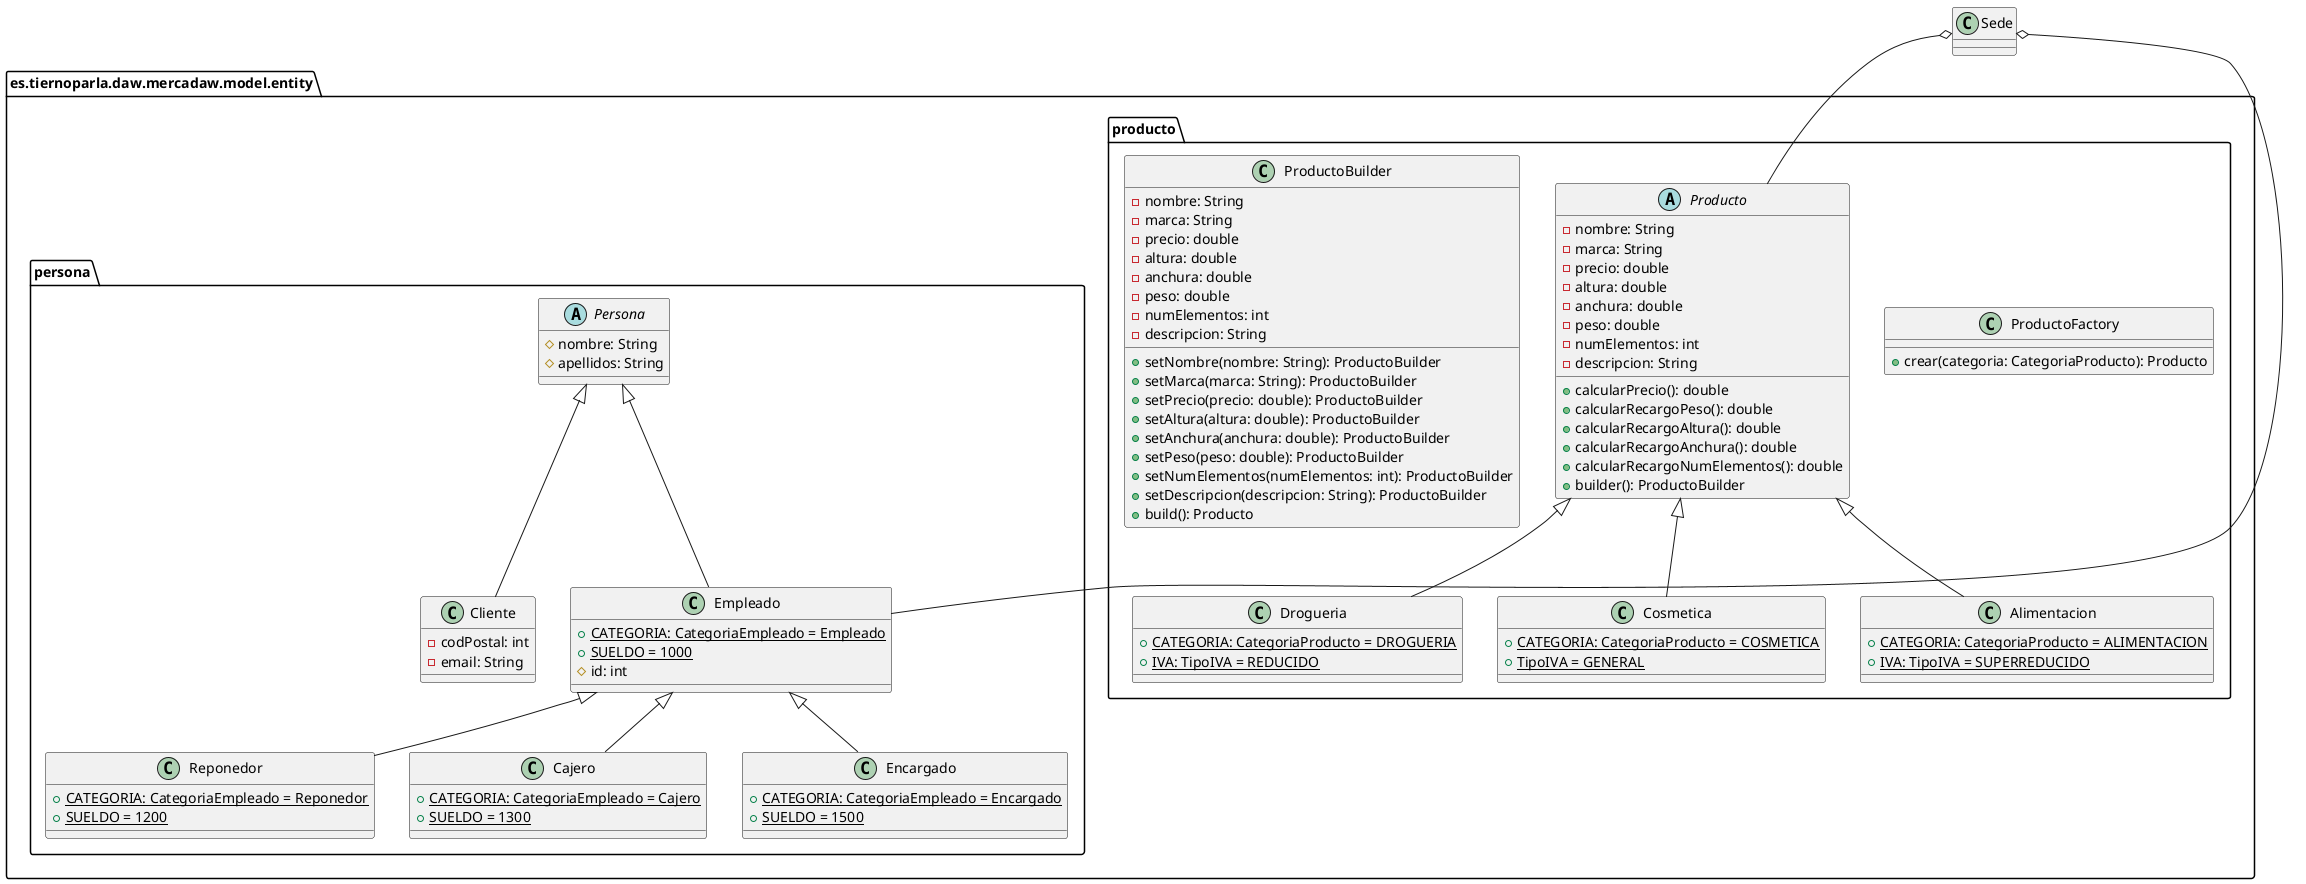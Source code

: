@startuml Entity
set namespaceSeparator none
allow_mixing

package es.tiernoparla.daw.mercadaw.model.entity {

    package producto {
        class ProductoFactory {
            +crear(categoria: CategoriaProducto): Producto
        }

        abstract Producto {
            -nombre: String
            -marca: String
            -precio: double
            -altura: double
            -anchura: double
            -peso: double
            -numElementos: int
            -descripcion: String

            +calcularPrecio(): double
            +calcularRecargoPeso(): double
            +calcularRecargoAltura(): double
            +calcularRecargoAnchura(): double
            +calcularRecargoNumElementos(): double
            +builder(): ProductoBuilder
        }

        class Alimentacion {
            +{static} CATEGORIA: CategoriaProducto = ALIMENTACION
            +{static} IVA: TipoIVA = SUPERREDUCIDO
        }

        class Drogueria {
            +{static} CATEGORIA: CategoriaProducto = DROGUERIA
            +{static} IVA: TipoIVA = REDUCIDO
        }

        class Cosmetica {
            +{static} CATEGORIA: CategoriaProducto = COSMETICA
            +{static} TipoIVA = GENERAL
        }

        class ProductoBuilder {
            -nombre: String
            -marca: String
            -precio: double
            -altura: double
            -anchura: double
            -peso: double
            -numElementos: int
            -descripcion: String
            +setNombre(nombre: String): ProductoBuilder
            +setMarca(marca: String): ProductoBuilder
            +setPrecio(precio: double): ProductoBuilder
            +setAltura(altura: double): ProductoBuilder
            +setAnchura(anchura: double): ProductoBuilder
            +setPeso(peso: double): ProductoBuilder
            +setNumElementos(numElementos: int): ProductoBuilder
            +setDescripcion(descripcion: String): ProductoBuilder
            +build(): Producto
        }

        Producto <|-- Alimentacion
        Producto <|-- Drogueria
        Producto <|-- Cosmetica
    }

    package persona {

        class Empleado {
            +{static} CATEGORIA: CategoriaEmpleado = Empleado
            +{static} SUELDO = 1000
            #id: int
        }

        abstract Persona {
            #nombre: String
            #apellidos: String
        }

        class Reponedor {
            +{static} CATEGORIA: CategoriaEmpleado = Reponedor
            +{static} SUELDO = 1200
        }

        class Cajero {
            +{static} CATEGORIA: CategoriaEmpleado = Cajero
            +{static} SUELDO = 1300
        }

        class Encargado {
            +{static} CATEGORIA: CategoriaEmpleado = Encargado
            +{static} SUELDO = 1500
        }

        class Cliente {
            -codPostal: int
            -email: String
        }

        Empleado <|-- Reponedor
        Empleado <|-- Cajero
        Empleado <|-- Encargado

        Persona <|-- Empleado
        Persona <|-- Cliente
    }

}
Sede o-- Empleado
Sede o-- Producto

@enduml